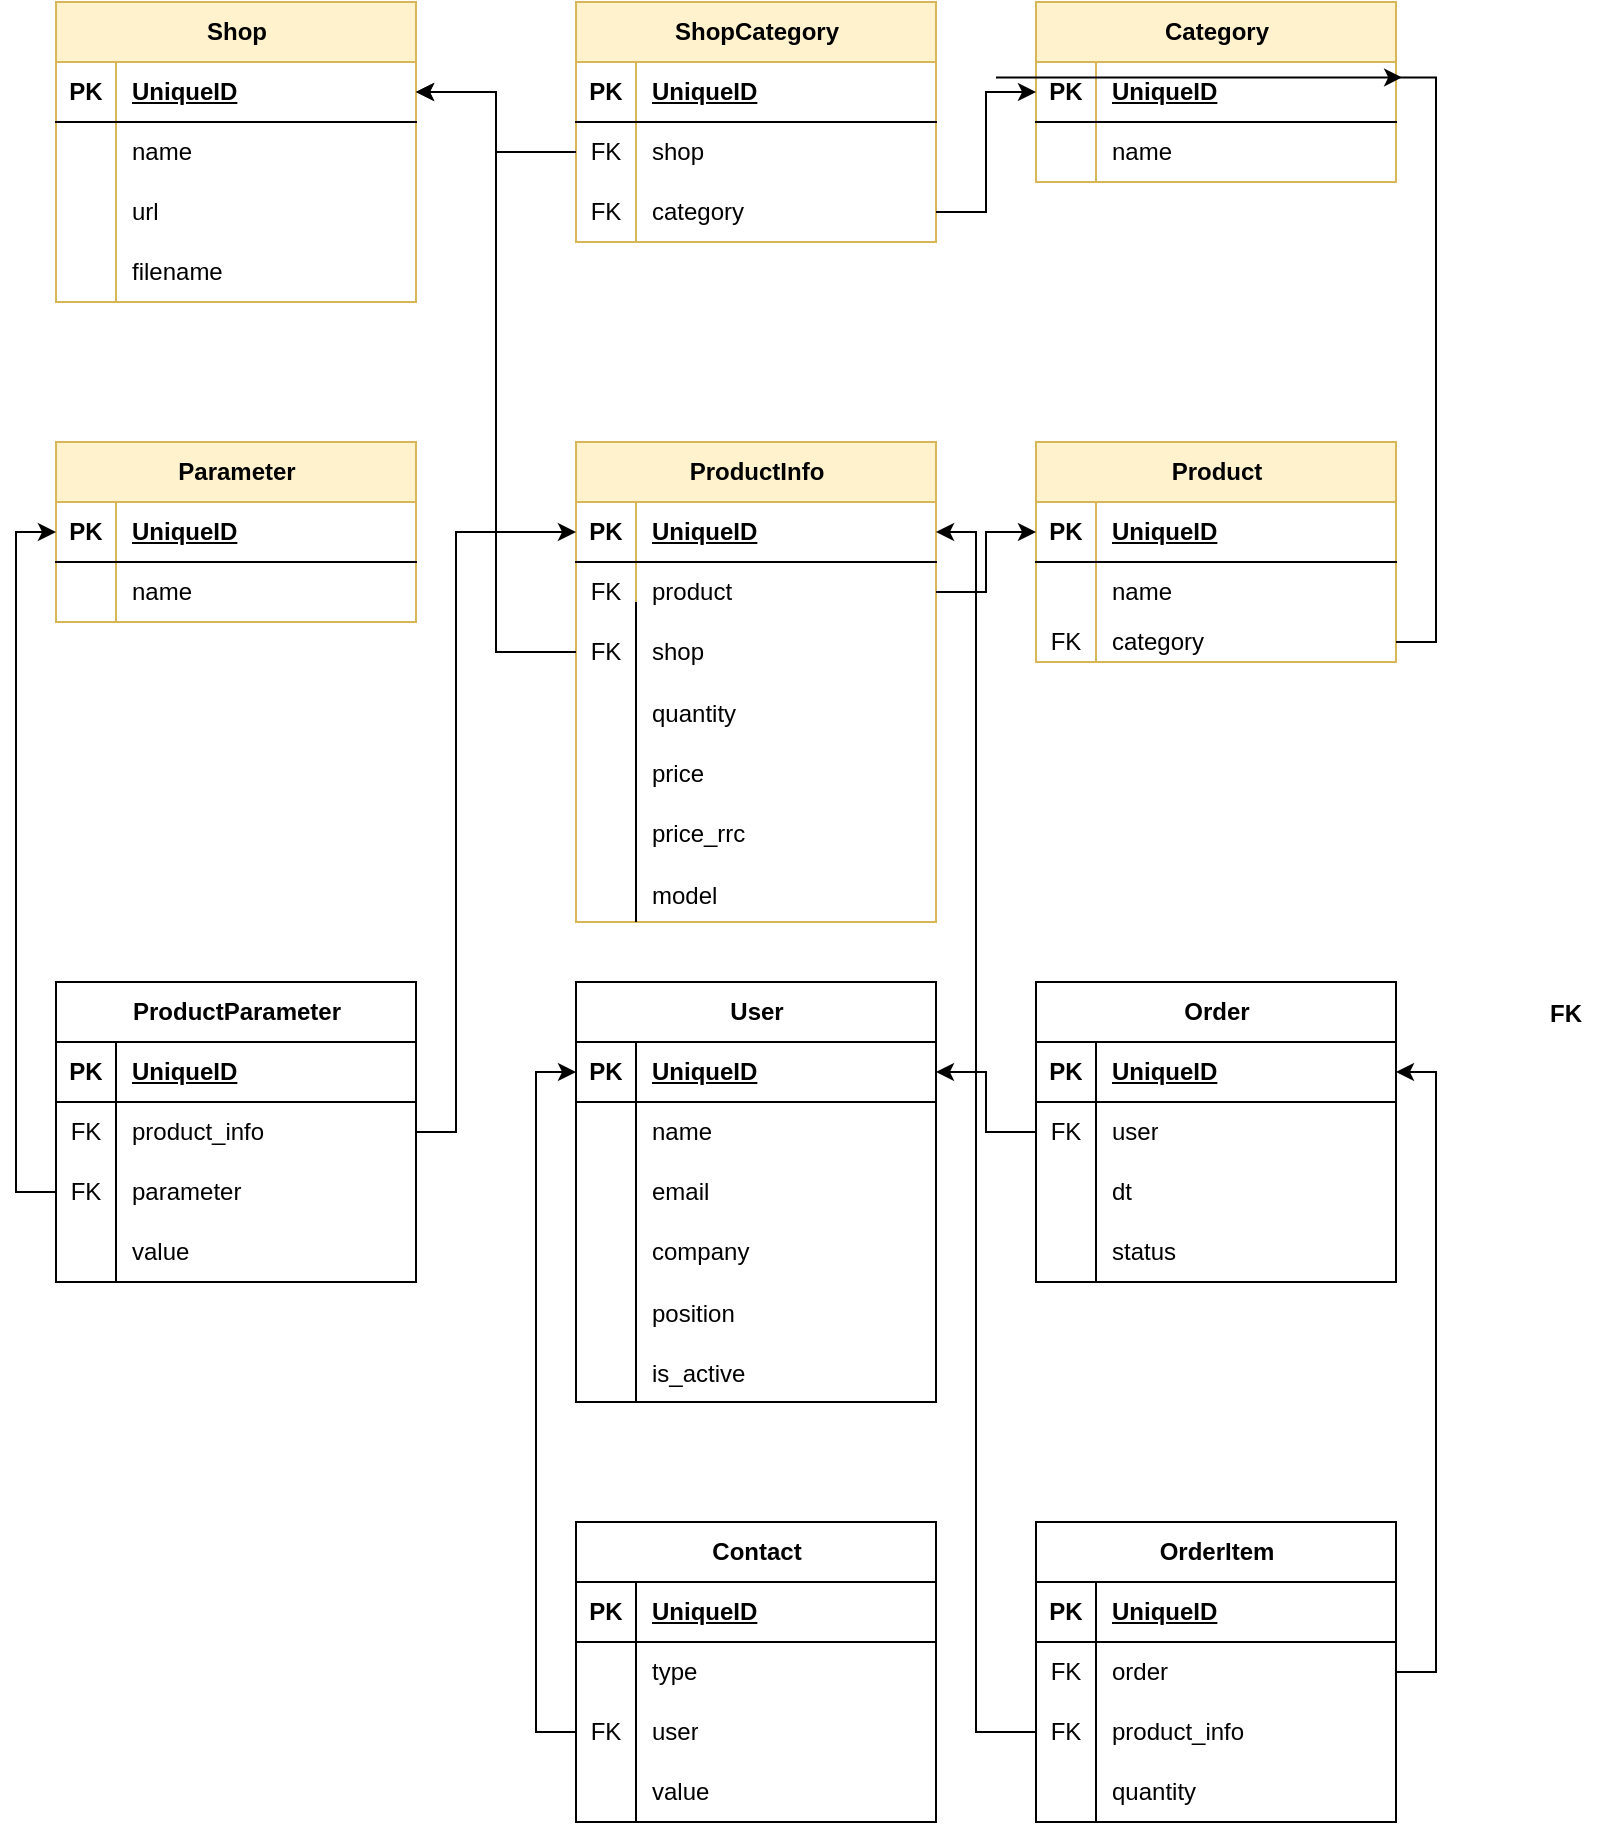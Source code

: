 <mxfile version="21.6.5" type="device">
  <diagram name="Страница 1" id="ub-gSvcQWww7rP5uW7X6">
    <mxGraphModel dx="2246" dy="1403" grid="1" gridSize="10" guides="1" tooltips="1" connect="1" arrows="1" fold="1" page="1" pageScale="1" pageWidth="827" pageHeight="1169" math="0" shadow="0">
      <root>
        <mxCell id="0" />
        <mxCell id="1" parent="0" />
        <mxCell id="azjq8wZ7SwcHifvFRKN2-2" value="Shop" style="shape=table;startSize=30;container=1;collapsible=1;childLayout=tableLayout;fixedRows=1;rowLines=0;fontStyle=1;align=center;resizeLast=1;html=1;fillColor=#fff2cc;strokeColor=#d6b656;" parent="1" vertex="1">
          <mxGeometry x="40" y="60" width="180" height="150" as="geometry" />
        </mxCell>
        <mxCell id="azjq8wZ7SwcHifvFRKN2-3" value="" style="shape=tableRow;horizontal=0;startSize=0;swimlaneHead=0;swimlaneBody=0;fillColor=none;collapsible=0;dropTarget=0;points=[[0,0.5],[1,0.5]];portConstraint=eastwest;top=0;left=0;right=0;bottom=1;" parent="azjq8wZ7SwcHifvFRKN2-2" vertex="1">
          <mxGeometry y="30" width="180" height="30" as="geometry" />
        </mxCell>
        <mxCell id="azjq8wZ7SwcHifvFRKN2-4" value="PK" style="shape=partialRectangle;connectable=0;fillColor=none;top=0;left=0;bottom=0;right=0;fontStyle=1;overflow=hidden;whiteSpace=wrap;html=1;" parent="azjq8wZ7SwcHifvFRKN2-3" vertex="1">
          <mxGeometry width="30" height="30" as="geometry">
            <mxRectangle width="30" height="30" as="alternateBounds" />
          </mxGeometry>
        </mxCell>
        <mxCell id="azjq8wZ7SwcHifvFRKN2-5" value="UniqueID" style="shape=partialRectangle;connectable=0;fillColor=none;top=0;left=0;bottom=0;right=0;align=left;spacingLeft=6;fontStyle=5;overflow=hidden;whiteSpace=wrap;html=1;" parent="azjq8wZ7SwcHifvFRKN2-3" vertex="1">
          <mxGeometry x="30" width="150" height="30" as="geometry">
            <mxRectangle width="150" height="30" as="alternateBounds" />
          </mxGeometry>
        </mxCell>
        <mxCell id="azjq8wZ7SwcHifvFRKN2-6" value="" style="shape=tableRow;horizontal=0;startSize=0;swimlaneHead=0;swimlaneBody=0;fillColor=none;collapsible=0;dropTarget=0;points=[[0,0.5],[1,0.5]];portConstraint=eastwest;top=0;left=0;right=0;bottom=0;" parent="azjq8wZ7SwcHifvFRKN2-2" vertex="1">
          <mxGeometry y="60" width="180" height="30" as="geometry" />
        </mxCell>
        <mxCell id="azjq8wZ7SwcHifvFRKN2-7" value="" style="shape=partialRectangle;connectable=0;fillColor=none;top=0;left=0;bottom=0;right=0;editable=1;overflow=hidden;whiteSpace=wrap;html=1;" parent="azjq8wZ7SwcHifvFRKN2-6" vertex="1">
          <mxGeometry width="30" height="30" as="geometry">
            <mxRectangle width="30" height="30" as="alternateBounds" />
          </mxGeometry>
        </mxCell>
        <mxCell id="azjq8wZ7SwcHifvFRKN2-8" value="name" style="shape=partialRectangle;connectable=0;fillColor=none;top=0;left=0;bottom=0;right=0;align=left;spacingLeft=6;overflow=hidden;whiteSpace=wrap;html=1;" parent="azjq8wZ7SwcHifvFRKN2-6" vertex="1">
          <mxGeometry x="30" width="150" height="30" as="geometry">
            <mxRectangle width="150" height="30" as="alternateBounds" />
          </mxGeometry>
        </mxCell>
        <mxCell id="azjq8wZ7SwcHifvFRKN2-9" value="" style="shape=tableRow;horizontal=0;startSize=0;swimlaneHead=0;swimlaneBody=0;fillColor=none;collapsible=0;dropTarget=0;points=[[0,0.5],[1,0.5]];portConstraint=eastwest;top=0;left=0;right=0;bottom=0;" parent="azjq8wZ7SwcHifvFRKN2-2" vertex="1">
          <mxGeometry y="90" width="180" height="30" as="geometry" />
        </mxCell>
        <mxCell id="azjq8wZ7SwcHifvFRKN2-10" value="" style="shape=partialRectangle;connectable=0;fillColor=none;top=0;left=0;bottom=0;right=0;editable=1;overflow=hidden;whiteSpace=wrap;html=1;" parent="azjq8wZ7SwcHifvFRKN2-9" vertex="1">
          <mxGeometry width="30" height="30" as="geometry">
            <mxRectangle width="30" height="30" as="alternateBounds" />
          </mxGeometry>
        </mxCell>
        <mxCell id="azjq8wZ7SwcHifvFRKN2-11" value="url" style="shape=partialRectangle;connectable=0;fillColor=none;top=0;left=0;bottom=0;right=0;align=left;spacingLeft=6;overflow=hidden;whiteSpace=wrap;html=1;" parent="azjq8wZ7SwcHifvFRKN2-9" vertex="1">
          <mxGeometry x="30" width="150" height="30" as="geometry">
            <mxRectangle width="150" height="30" as="alternateBounds" />
          </mxGeometry>
        </mxCell>
        <mxCell id="azjq8wZ7SwcHifvFRKN2-12" value="" style="shape=tableRow;horizontal=0;startSize=0;swimlaneHead=0;swimlaneBody=0;fillColor=none;collapsible=0;dropTarget=0;points=[[0,0.5],[1,0.5]];portConstraint=eastwest;top=0;left=0;right=0;bottom=0;" parent="azjq8wZ7SwcHifvFRKN2-2" vertex="1">
          <mxGeometry y="120" width="180" height="30" as="geometry" />
        </mxCell>
        <mxCell id="azjq8wZ7SwcHifvFRKN2-13" value="" style="shape=partialRectangle;connectable=0;fillColor=none;top=0;left=0;bottom=0;right=0;editable=1;overflow=hidden;whiteSpace=wrap;html=1;" parent="azjq8wZ7SwcHifvFRKN2-12" vertex="1">
          <mxGeometry width="30" height="30" as="geometry">
            <mxRectangle width="30" height="30" as="alternateBounds" />
          </mxGeometry>
        </mxCell>
        <mxCell id="azjq8wZ7SwcHifvFRKN2-14" value="filename" style="shape=partialRectangle;connectable=0;fillColor=none;top=0;left=0;bottom=0;right=0;align=left;spacingLeft=6;overflow=hidden;whiteSpace=wrap;html=1;" parent="azjq8wZ7SwcHifvFRKN2-12" vertex="1">
          <mxGeometry x="30" width="150" height="30" as="geometry">
            <mxRectangle width="150" height="30" as="alternateBounds" />
          </mxGeometry>
        </mxCell>
        <mxCell id="azjq8wZ7SwcHifvFRKN2-15" value="Category" style="shape=table;startSize=30;container=1;collapsible=1;childLayout=tableLayout;fixedRows=1;rowLines=0;fontStyle=1;align=center;resizeLast=1;html=1;fillColor=#fff2cc;strokeColor=#d6b656;" parent="1" vertex="1">
          <mxGeometry x="530" y="60" width="180" height="90" as="geometry" />
        </mxCell>
        <mxCell id="azjq8wZ7SwcHifvFRKN2-16" value="" style="shape=tableRow;horizontal=0;startSize=0;swimlaneHead=0;swimlaneBody=0;fillColor=none;collapsible=0;dropTarget=0;points=[[0,0.5],[1,0.5]];portConstraint=eastwest;top=0;left=0;right=0;bottom=1;" parent="azjq8wZ7SwcHifvFRKN2-15" vertex="1">
          <mxGeometry y="30" width="180" height="30" as="geometry" />
        </mxCell>
        <mxCell id="azjq8wZ7SwcHifvFRKN2-17" value="PK" style="shape=partialRectangle;connectable=0;fillColor=none;top=0;left=0;bottom=0;right=0;fontStyle=1;overflow=hidden;whiteSpace=wrap;html=1;" parent="azjq8wZ7SwcHifvFRKN2-16" vertex="1">
          <mxGeometry width="30" height="30" as="geometry">
            <mxRectangle width="30" height="30" as="alternateBounds" />
          </mxGeometry>
        </mxCell>
        <mxCell id="azjq8wZ7SwcHifvFRKN2-18" value="UniqueID" style="shape=partialRectangle;connectable=0;fillColor=none;top=0;left=0;bottom=0;right=0;align=left;spacingLeft=6;fontStyle=5;overflow=hidden;whiteSpace=wrap;html=1;" parent="azjq8wZ7SwcHifvFRKN2-16" vertex="1">
          <mxGeometry x="30" width="150" height="30" as="geometry">
            <mxRectangle width="150" height="30" as="alternateBounds" />
          </mxGeometry>
        </mxCell>
        <mxCell id="azjq8wZ7SwcHifvFRKN2-19" value="" style="shape=tableRow;horizontal=0;startSize=0;swimlaneHead=0;swimlaneBody=0;fillColor=none;collapsible=0;dropTarget=0;points=[[0,0.5],[1,0.5]];portConstraint=eastwest;top=0;left=0;right=0;bottom=0;" parent="azjq8wZ7SwcHifvFRKN2-15" vertex="1">
          <mxGeometry y="60" width="180" height="30" as="geometry" />
        </mxCell>
        <mxCell id="azjq8wZ7SwcHifvFRKN2-20" value="" style="shape=partialRectangle;connectable=0;fillColor=none;top=0;left=0;bottom=0;right=0;editable=1;overflow=hidden;whiteSpace=wrap;html=1;" parent="azjq8wZ7SwcHifvFRKN2-19" vertex="1">
          <mxGeometry width="30" height="30" as="geometry">
            <mxRectangle width="30" height="30" as="alternateBounds" />
          </mxGeometry>
        </mxCell>
        <mxCell id="azjq8wZ7SwcHifvFRKN2-21" value="name" style="shape=partialRectangle;connectable=0;fillColor=none;top=0;left=0;bottom=0;right=0;align=left;spacingLeft=6;overflow=hidden;whiteSpace=wrap;html=1;" parent="azjq8wZ7SwcHifvFRKN2-19" vertex="1">
          <mxGeometry x="30" width="150" height="30" as="geometry">
            <mxRectangle width="150" height="30" as="alternateBounds" />
          </mxGeometry>
        </mxCell>
        <mxCell id="azjq8wZ7SwcHifvFRKN2-29" value="ShopCategory" style="shape=table;startSize=30;container=1;collapsible=1;childLayout=tableLayout;fixedRows=1;rowLines=0;fontStyle=1;align=center;resizeLast=1;html=1;fillColor=#fff2cc;strokeColor=#d6b656;" parent="1" vertex="1">
          <mxGeometry x="300" y="60" width="180" height="120" as="geometry" />
        </mxCell>
        <mxCell id="azjq8wZ7SwcHifvFRKN2-30" value="" style="shape=tableRow;horizontal=0;startSize=0;swimlaneHead=0;swimlaneBody=0;fillColor=none;collapsible=0;dropTarget=0;points=[[0,0.5],[1,0.5]];portConstraint=eastwest;top=0;left=0;right=0;bottom=1;" parent="azjq8wZ7SwcHifvFRKN2-29" vertex="1">
          <mxGeometry y="30" width="180" height="30" as="geometry" />
        </mxCell>
        <mxCell id="azjq8wZ7SwcHifvFRKN2-31" value="PK" style="shape=partialRectangle;connectable=0;fillColor=none;top=0;left=0;bottom=0;right=0;fontStyle=1;overflow=hidden;whiteSpace=wrap;html=1;" parent="azjq8wZ7SwcHifvFRKN2-30" vertex="1">
          <mxGeometry width="30" height="30" as="geometry">
            <mxRectangle width="30" height="30" as="alternateBounds" />
          </mxGeometry>
        </mxCell>
        <mxCell id="azjq8wZ7SwcHifvFRKN2-32" value="UniqueID" style="shape=partialRectangle;connectable=0;fillColor=none;top=0;left=0;bottom=0;right=0;align=left;spacingLeft=6;fontStyle=5;overflow=hidden;whiteSpace=wrap;html=1;" parent="azjq8wZ7SwcHifvFRKN2-30" vertex="1">
          <mxGeometry x="30" width="150" height="30" as="geometry">
            <mxRectangle width="150" height="30" as="alternateBounds" />
          </mxGeometry>
        </mxCell>
        <mxCell id="azjq8wZ7SwcHifvFRKN2-33" value="" style="shape=tableRow;horizontal=0;startSize=0;swimlaneHead=0;swimlaneBody=0;fillColor=none;collapsible=0;dropTarget=0;points=[[0,0.5],[1,0.5]];portConstraint=eastwest;top=0;left=0;right=0;bottom=0;" parent="azjq8wZ7SwcHifvFRKN2-29" vertex="1">
          <mxGeometry y="60" width="180" height="30" as="geometry" />
        </mxCell>
        <mxCell id="azjq8wZ7SwcHifvFRKN2-34" value="&lt;div&gt;FK&lt;/div&gt;" style="shape=partialRectangle;connectable=0;fillColor=none;top=0;left=0;bottom=0;right=0;editable=1;overflow=hidden;whiteSpace=wrap;html=1;" parent="azjq8wZ7SwcHifvFRKN2-33" vertex="1">
          <mxGeometry width="30" height="30" as="geometry">
            <mxRectangle width="30" height="30" as="alternateBounds" />
          </mxGeometry>
        </mxCell>
        <mxCell id="azjq8wZ7SwcHifvFRKN2-35" value="shop" style="shape=partialRectangle;connectable=0;fillColor=none;top=0;left=0;bottom=0;right=0;align=left;spacingLeft=6;overflow=hidden;whiteSpace=wrap;html=1;" parent="azjq8wZ7SwcHifvFRKN2-33" vertex="1">
          <mxGeometry x="30" width="150" height="30" as="geometry">
            <mxRectangle width="150" height="30" as="alternateBounds" />
          </mxGeometry>
        </mxCell>
        <mxCell id="azjq8wZ7SwcHifvFRKN2-36" value="" style="shape=tableRow;horizontal=0;startSize=0;swimlaneHead=0;swimlaneBody=0;fillColor=none;collapsible=0;dropTarget=0;points=[[0,0.5],[1,0.5]];portConstraint=eastwest;top=0;left=0;right=0;bottom=0;" parent="azjq8wZ7SwcHifvFRKN2-29" vertex="1">
          <mxGeometry y="90" width="180" height="30" as="geometry" />
        </mxCell>
        <mxCell id="azjq8wZ7SwcHifvFRKN2-37" value="FK" style="shape=partialRectangle;connectable=0;fillColor=none;top=0;left=0;bottom=0;right=0;editable=1;overflow=hidden;whiteSpace=wrap;html=1;" parent="azjq8wZ7SwcHifvFRKN2-36" vertex="1">
          <mxGeometry width="30" height="30" as="geometry">
            <mxRectangle width="30" height="30" as="alternateBounds" />
          </mxGeometry>
        </mxCell>
        <mxCell id="azjq8wZ7SwcHifvFRKN2-38" value="category" style="shape=partialRectangle;connectable=0;fillColor=none;top=0;left=0;bottom=0;right=0;align=left;spacingLeft=6;overflow=hidden;whiteSpace=wrap;html=1;" parent="azjq8wZ7SwcHifvFRKN2-36" vertex="1">
          <mxGeometry x="30" width="150" height="30" as="geometry">
            <mxRectangle width="150" height="30" as="alternateBounds" />
          </mxGeometry>
        </mxCell>
        <mxCell id="azjq8wZ7SwcHifvFRKN2-42" style="edgeStyle=orthogonalEdgeStyle;rounded=0;orthogonalLoop=1;jettySize=auto;html=1;exitX=0;exitY=0.5;exitDx=0;exitDy=0;" parent="1" source="azjq8wZ7SwcHifvFRKN2-33" target="azjq8wZ7SwcHifvFRKN2-3" edge="1">
          <mxGeometry relative="1" as="geometry" />
        </mxCell>
        <mxCell id="azjq8wZ7SwcHifvFRKN2-43" style="edgeStyle=orthogonalEdgeStyle;rounded=0;orthogonalLoop=1;jettySize=auto;html=1;exitX=1;exitY=0.5;exitDx=0;exitDy=0;" parent="1" source="azjq8wZ7SwcHifvFRKN2-36" target="azjq8wZ7SwcHifvFRKN2-16" edge="1">
          <mxGeometry relative="1" as="geometry" />
        </mxCell>
        <mxCell id="azjq8wZ7SwcHifvFRKN2-44" value="Product" style="shape=table;startSize=30;container=1;collapsible=1;childLayout=tableLayout;fixedRows=1;rowLines=0;fontStyle=1;align=center;resizeLast=1;html=1;fillColor=#fff2cc;strokeColor=#d6b656;" parent="1" vertex="1">
          <mxGeometry x="530" y="280" width="180" height="110" as="geometry" />
        </mxCell>
        <mxCell id="azjq8wZ7SwcHifvFRKN2-45" value="" style="shape=tableRow;horizontal=0;startSize=0;swimlaneHead=0;swimlaneBody=0;fillColor=none;collapsible=0;dropTarget=0;points=[[0,0.5],[1,0.5]];portConstraint=eastwest;top=0;left=0;right=0;bottom=1;" parent="azjq8wZ7SwcHifvFRKN2-44" vertex="1">
          <mxGeometry y="30" width="180" height="30" as="geometry" />
        </mxCell>
        <mxCell id="azjq8wZ7SwcHifvFRKN2-46" value="PK" style="shape=partialRectangle;connectable=0;fillColor=none;top=0;left=0;bottom=0;right=0;fontStyle=1;overflow=hidden;whiteSpace=wrap;html=1;" parent="azjq8wZ7SwcHifvFRKN2-45" vertex="1">
          <mxGeometry width="30" height="30" as="geometry">
            <mxRectangle width="30" height="30" as="alternateBounds" />
          </mxGeometry>
        </mxCell>
        <mxCell id="azjq8wZ7SwcHifvFRKN2-47" value="UniqueID" style="shape=partialRectangle;connectable=0;fillColor=none;top=0;left=0;bottom=0;right=0;align=left;spacingLeft=6;fontStyle=5;overflow=hidden;whiteSpace=wrap;html=1;" parent="azjq8wZ7SwcHifvFRKN2-45" vertex="1">
          <mxGeometry x="30" width="150" height="30" as="geometry">
            <mxRectangle width="150" height="30" as="alternateBounds" />
          </mxGeometry>
        </mxCell>
        <mxCell id="azjq8wZ7SwcHifvFRKN2-48" value="" style="shape=tableRow;horizontal=0;startSize=0;swimlaneHead=0;swimlaneBody=0;fillColor=none;collapsible=0;dropTarget=0;points=[[0,0.5],[1,0.5]];portConstraint=eastwest;top=0;left=0;right=0;bottom=0;" parent="azjq8wZ7SwcHifvFRKN2-44" vertex="1">
          <mxGeometry y="60" width="180" height="30" as="geometry" />
        </mxCell>
        <mxCell id="azjq8wZ7SwcHifvFRKN2-49" value="" style="shape=partialRectangle;connectable=0;fillColor=none;top=0;left=0;bottom=0;right=0;editable=1;overflow=hidden;whiteSpace=wrap;html=1;" parent="azjq8wZ7SwcHifvFRKN2-48" vertex="1">
          <mxGeometry width="30" height="30" as="geometry">
            <mxRectangle width="30" height="30" as="alternateBounds" />
          </mxGeometry>
        </mxCell>
        <mxCell id="azjq8wZ7SwcHifvFRKN2-50" value="name" style="shape=partialRectangle;connectable=0;fillColor=none;top=0;left=0;bottom=0;right=0;align=left;spacingLeft=6;overflow=hidden;whiteSpace=wrap;html=1;" parent="azjq8wZ7SwcHifvFRKN2-48" vertex="1">
          <mxGeometry x="30" width="150" height="30" as="geometry">
            <mxRectangle width="150" height="30" as="alternateBounds" />
          </mxGeometry>
        </mxCell>
        <mxCell id="azjq8wZ7SwcHifvFRKN2-51" value="" style="shape=tableRow;horizontal=0;startSize=0;swimlaneHead=0;swimlaneBody=0;fillColor=none;collapsible=0;dropTarget=0;points=[[0,0.5],[1,0.5]];portConstraint=eastwest;top=0;left=0;right=0;bottom=0;" parent="azjq8wZ7SwcHifvFRKN2-44" vertex="1">
          <mxGeometry y="90" width="180" height="20" as="geometry" />
        </mxCell>
        <mxCell id="azjq8wZ7SwcHifvFRKN2-52" value="FK" style="shape=partialRectangle;connectable=0;fillColor=none;top=0;left=0;bottom=0;right=0;editable=1;overflow=hidden;whiteSpace=wrap;html=1;" parent="azjq8wZ7SwcHifvFRKN2-51" vertex="1">
          <mxGeometry width="30" height="20" as="geometry">
            <mxRectangle width="30" height="20" as="alternateBounds" />
          </mxGeometry>
        </mxCell>
        <mxCell id="azjq8wZ7SwcHifvFRKN2-53" value="category" style="shape=partialRectangle;connectable=0;fillColor=none;top=0;left=0;bottom=0;right=0;align=left;spacingLeft=6;overflow=hidden;whiteSpace=wrap;html=1;" parent="azjq8wZ7SwcHifvFRKN2-51" vertex="1">
          <mxGeometry x="30" width="150" height="20" as="geometry">
            <mxRectangle width="150" height="20" as="alternateBounds" />
          </mxGeometry>
        </mxCell>
        <mxCell id="azjq8wZ7SwcHifvFRKN2-57" style="edgeStyle=orthogonalEdgeStyle;rounded=0;orthogonalLoop=1;jettySize=auto;html=1;exitX=1;exitY=0.5;exitDx=0;exitDy=0;entryX=1.017;entryY=0.257;entryDx=0;entryDy=0;entryPerimeter=0;" parent="1" source="azjq8wZ7SwcHifvFRKN2-51" target="azjq8wZ7SwcHifvFRKN2-16" edge="1">
          <mxGeometry relative="1" as="geometry" />
        </mxCell>
        <mxCell id="azjq8wZ7SwcHifvFRKN2-58" value="ProductInfo" style="shape=table;startSize=30;container=1;collapsible=1;childLayout=tableLayout;fixedRows=1;rowLines=0;fontStyle=1;align=center;resizeLast=1;html=1;fillColor=#fff2cc;strokeColor=#d6b656;" parent="1" vertex="1">
          <mxGeometry x="300" y="280" width="180" height="240" as="geometry" />
        </mxCell>
        <mxCell id="azjq8wZ7SwcHifvFRKN2-59" value="" style="shape=tableRow;horizontal=0;startSize=0;swimlaneHead=0;swimlaneBody=0;fillColor=none;collapsible=0;dropTarget=0;points=[[0,0.5],[1,0.5]];portConstraint=eastwest;top=0;left=0;right=0;bottom=1;" parent="azjq8wZ7SwcHifvFRKN2-58" vertex="1">
          <mxGeometry y="30" width="180" height="30" as="geometry" />
        </mxCell>
        <mxCell id="azjq8wZ7SwcHifvFRKN2-60" value="PK" style="shape=partialRectangle;connectable=0;fillColor=none;top=0;left=0;bottom=0;right=0;fontStyle=1;overflow=hidden;whiteSpace=wrap;html=1;" parent="azjq8wZ7SwcHifvFRKN2-59" vertex="1">
          <mxGeometry width="30" height="30" as="geometry">
            <mxRectangle width="30" height="30" as="alternateBounds" />
          </mxGeometry>
        </mxCell>
        <mxCell id="azjq8wZ7SwcHifvFRKN2-61" value="UniqueID" style="shape=partialRectangle;connectable=0;fillColor=none;top=0;left=0;bottom=0;right=0;align=left;spacingLeft=6;fontStyle=5;overflow=hidden;whiteSpace=wrap;html=1;" parent="azjq8wZ7SwcHifvFRKN2-59" vertex="1">
          <mxGeometry x="30" width="150" height="30" as="geometry">
            <mxRectangle width="150" height="30" as="alternateBounds" />
          </mxGeometry>
        </mxCell>
        <mxCell id="azjq8wZ7SwcHifvFRKN2-62" value="" style="shape=tableRow;horizontal=0;startSize=0;swimlaneHead=0;swimlaneBody=0;fillColor=none;collapsible=0;dropTarget=0;points=[[0,0.5],[1,0.5]];portConstraint=eastwest;top=0;left=0;right=0;bottom=0;" parent="azjq8wZ7SwcHifvFRKN2-58" vertex="1">
          <mxGeometry y="60" width="180" height="30" as="geometry" />
        </mxCell>
        <mxCell id="azjq8wZ7SwcHifvFRKN2-63" value="FK" style="shape=partialRectangle;connectable=0;fillColor=none;top=0;left=0;bottom=0;right=0;editable=1;overflow=hidden;whiteSpace=wrap;html=1;" parent="azjq8wZ7SwcHifvFRKN2-62" vertex="1">
          <mxGeometry width="30" height="30" as="geometry">
            <mxRectangle width="30" height="30" as="alternateBounds" />
          </mxGeometry>
        </mxCell>
        <mxCell id="azjq8wZ7SwcHifvFRKN2-64" value="&lt;div&gt;product&lt;/div&gt;" style="shape=partialRectangle;connectable=0;fillColor=none;top=0;left=0;bottom=0;right=0;align=left;spacingLeft=6;overflow=hidden;whiteSpace=wrap;html=1;" parent="azjq8wZ7SwcHifvFRKN2-62" vertex="1">
          <mxGeometry x="30" width="150" height="30" as="geometry">
            <mxRectangle width="150" height="30" as="alternateBounds" />
          </mxGeometry>
        </mxCell>
        <mxCell id="azjq8wZ7SwcHifvFRKN2-65" value="" style="shape=tableRow;horizontal=0;startSize=0;swimlaneHead=0;swimlaneBody=0;fillColor=none;collapsible=0;dropTarget=0;points=[[0,0.5],[1,0.5]];portConstraint=eastwest;top=0;left=0;right=0;bottom=0;" parent="azjq8wZ7SwcHifvFRKN2-58" vertex="1">
          <mxGeometry y="90" width="180" height="30" as="geometry" />
        </mxCell>
        <mxCell id="azjq8wZ7SwcHifvFRKN2-66" value="FK" style="shape=partialRectangle;connectable=0;fillColor=none;top=0;left=0;bottom=0;right=0;editable=1;overflow=hidden;whiteSpace=wrap;html=1;" parent="azjq8wZ7SwcHifvFRKN2-65" vertex="1">
          <mxGeometry width="30" height="30" as="geometry">
            <mxRectangle width="30" height="30" as="alternateBounds" />
          </mxGeometry>
        </mxCell>
        <mxCell id="azjq8wZ7SwcHifvFRKN2-67" value="shop" style="shape=partialRectangle;connectable=0;fillColor=none;top=0;left=0;bottom=0;right=0;align=left;spacingLeft=6;overflow=hidden;whiteSpace=wrap;html=1;" parent="azjq8wZ7SwcHifvFRKN2-65" vertex="1">
          <mxGeometry x="30" width="150" height="30" as="geometry">
            <mxRectangle width="150" height="30" as="alternateBounds" />
          </mxGeometry>
        </mxCell>
        <mxCell id="azjq8wZ7SwcHifvFRKN2-85" value="quantity" style="shape=partialRectangle;connectable=0;fillColor=none;top=0;left=0;bottom=0;right=0;align=left;spacingLeft=6;overflow=hidden;strokeColor=default;labelBorderColor=none;" parent="1" vertex="1">
          <mxGeometry x="330" y="400" width="150" height="30" as="geometry">
            <mxRectangle width="150" height="30" as="alternateBounds" />
          </mxGeometry>
        </mxCell>
        <mxCell id="azjq8wZ7SwcHifvFRKN2-87" value="FK" style="shape=partialRectangle;connectable=0;fillColor=none;top=0;left=0;bottom=0;right=0;fontStyle=1;overflow=hidden;" parent="1" vertex="1">
          <mxGeometry x="780" y="550" width="30" height="30" as="geometry">
            <mxRectangle width="30" height="30" as="alternateBounds" />
          </mxGeometry>
        </mxCell>
        <mxCell id="azjq8wZ7SwcHifvFRKN2-90" value="" style="line;strokeWidth=1;direction=south;html=1;perimeter=backbonePerimeter;points=[];outlineConnect=0;strokeColor=default;fontFamily=Helvetica;fontSize=12;fontColor=default;fillColor=none;" parent="1" vertex="1">
          <mxGeometry x="325" y="360" width="10" height="160" as="geometry" />
        </mxCell>
        <mxCell id="azjq8wZ7SwcHifvFRKN2-91" value="price" style="shape=partialRectangle;connectable=0;fillColor=none;top=0;left=0;bottom=0;right=0;align=left;spacingLeft=6;overflow=hidden;strokeColor=default;labelBorderColor=none;" parent="1" vertex="1">
          <mxGeometry x="330" y="430" width="150" height="30" as="geometry">
            <mxRectangle width="150" height="30" as="alternateBounds" />
          </mxGeometry>
        </mxCell>
        <mxCell id="azjq8wZ7SwcHifvFRKN2-92" value="price_rrc" style="shape=partialRectangle;connectable=0;fillColor=none;top=0;left=0;bottom=0;right=0;align=left;spacingLeft=6;overflow=hidden;strokeColor=default;labelBorderColor=none;" parent="1" vertex="1">
          <mxGeometry x="330" y="460" width="150" height="30" as="geometry">
            <mxRectangle width="150" height="30" as="alternateBounds" />
          </mxGeometry>
        </mxCell>
        <mxCell id="azjq8wZ7SwcHifvFRKN2-94" style="edgeStyle=orthogonalEdgeStyle;rounded=0;orthogonalLoop=1;jettySize=auto;html=1;exitX=1;exitY=0.5;exitDx=0;exitDy=0;entryX=0;entryY=0.5;entryDx=0;entryDy=0;fontFamily=Helvetica;fontSize=12;fontColor=default;" parent="1" source="azjq8wZ7SwcHifvFRKN2-62" target="azjq8wZ7SwcHifvFRKN2-45" edge="1">
          <mxGeometry relative="1" as="geometry" />
        </mxCell>
        <mxCell id="azjq8wZ7SwcHifvFRKN2-95" style="edgeStyle=orthogonalEdgeStyle;rounded=0;orthogonalLoop=1;jettySize=auto;html=1;exitX=0;exitY=0.5;exitDx=0;exitDy=0;entryX=1;entryY=0.5;entryDx=0;entryDy=0;fontFamily=Helvetica;fontSize=12;fontColor=default;" parent="1" source="azjq8wZ7SwcHifvFRKN2-65" target="azjq8wZ7SwcHifvFRKN2-3" edge="1">
          <mxGeometry relative="1" as="geometry" />
        </mxCell>
        <mxCell id="azjq8wZ7SwcHifvFRKN2-96" value="Parameter" style="shape=table;startSize=30;container=1;collapsible=1;childLayout=tableLayout;fixedRows=1;rowLines=0;fontStyle=1;align=center;resizeLast=1;html=1;strokeColor=#d6b656;fontFamily=Helvetica;fontSize=12;fillColor=#fff2cc;" parent="1" vertex="1">
          <mxGeometry x="40" y="280" width="180" height="90" as="geometry" />
        </mxCell>
        <mxCell id="azjq8wZ7SwcHifvFRKN2-97" value="" style="shape=tableRow;horizontal=0;startSize=0;swimlaneHead=0;swimlaneBody=0;fillColor=none;collapsible=0;dropTarget=0;points=[[0,0.5],[1,0.5]];portConstraint=eastwest;top=0;left=0;right=0;bottom=1;strokeColor=default;fontFamily=Helvetica;fontSize=12;fontColor=default;" parent="azjq8wZ7SwcHifvFRKN2-96" vertex="1">
          <mxGeometry y="30" width="180" height="30" as="geometry" />
        </mxCell>
        <mxCell id="azjq8wZ7SwcHifvFRKN2-98" value="PK" style="shape=partialRectangle;connectable=0;fillColor=none;top=0;left=0;bottom=0;right=0;fontStyle=1;overflow=hidden;whiteSpace=wrap;html=1;strokeColor=default;fontFamily=Helvetica;fontSize=12;fontColor=default;" parent="azjq8wZ7SwcHifvFRKN2-97" vertex="1">
          <mxGeometry width="30" height="30" as="geometry">
            <mxRectangle width="30" height="30" as="alternateBounds" />
          </mxGeometry>
        </mxCell>
        <mxCell id="azjq8wZ7SwcHifvFRKN2-99" value="UniqueID" style="shape=partialRectangle;connectable=0;fillColor=none;top=0;left=0;bottom=0;right=0;align=left;spacingLeft=6;fontStyle=5;overflow=hidden;whiteSpace=wrap;html=1;strokeColor=default;fontFamily=Helvetica;fontSize=12;fontColor=default;" parent="azjq8wZ7SwcHifvFRKN2-97" vertex="1">
          <mxGeometry x="30" width="150" height="30" as="geometry">
            <mxRectangle width="150" height="30" as="alternateBounds" />
          </mxGeometry>
        </mxCell>
        <mxCell id="azjq8wZ7SwcHifvFRKN2-100" value="" style="shape=tableRow;horizontal=0;startSize=0;swimlaneHead=0;swimlaneBody=0;fillColor=none;collapsible=0;dropTarget=0;points=[[0,0.5],[1,0.5]];portConstraint=eastwest;top=0;left=0;right=0;bottom=0;strokeColor=default;fontFamily=Helvetica;fontSize=12;fontColor=default;" parent="azjq8wZ7SwcHifvFRKN2-96" vertex="1">
          <mxGeometry y="60" width="180" height="30" as="geometry" />
        </mxCell>
        <mxCell id="azjq8wZ7SwcHifvFRKN2-101" value="" style="shape=partialRectangle;connectable=0;fillColor=none;top=0;left=0;bottom=0;right=0;editable=1;overflow=hidden;whiteSpace=wrap;html=1;strokeColor=default;fontFamily=Helvetica;fontSize=12;fontColor=default;" parent="azjq8wZ7SwcHifvFRKN2-100" vertex="1">
          <mxGeometry width="30" height="30" as="geometry">
            <mxRectangle width="30" height="30" as="alternateBounds" />
          </mxGeometry>
        </mxCell>
        <mxCell id="azjq8wZ7SwcHifvFRKN2-102" value="name" style="shape=partialRectangle;connectable=0;fillColor=none;top=0;left=0;bottom=0;right=0;align=left;spacingLeft=6;overflow=hidden;whiteSpace=wrap;html=1;strokeColor=default;fontFamily=Helvetica;fontSize=12;fontColor=default;" parent="azjq8wZ7SwcHifvFRKN2-100" vertex="1">
          <mxGeometry x="30" width="150" height="30" as="geometry">
            <mxRectangle width="150" height="30" as="alternateBounds" />
          </mxGeometry>
        </mxCell>
        <mxCell id="azjq8wZ7SwcHifvFRKN2-109" value="ProductParameter" style="shape=table;startSize=30;container=1;collapsible=1;childLayout=tableLayout;fixedRows=1;rowLines=0;fontStyle=1;align=center;resizeLast=1;html=1;strokeColor=default;fontFamily=Helvetica;fontSize=12;fontColor=default;fillColor=none;" parent="1" vertex="1">
          <mxGeometry x="40" y="550" width="180" height="150" as="geometry" />
        </mxCell>
        <mxCell id="azjq8wZ7SwcHifvFRKN2-110" value="" style="shape=tableRow;horizontal=0;startSize=0;swimlaneHead=0;swimlaneBody=0;fillColor=none;collapsible=0;dropTarget=0;points=[[0,0.5],[1,0.5]];portConstraint=eastwest;top=0;left=0;right=0;bottom=1;strokeColor=default;fontFamily=Helvetica;fontSize=12;fontColor=default;" parent="azjq8wZ7SwcHifvFRKN2-109" vertex="1">
          <mxGeometry y="30" width="180" height="30" as="geometry" />
        </mxCell>
        <mxCell id="azjq8wZ7SwcHifvFRKN2-111" value="PK" style="shape=partialRectangle;connectable=0;fillColor=none;top=0;left=0;bottom=0;right=0;fontStyle=1;overflow=hidden;whiteSpace=wrap;html=1;strokeColor=default;fontFamily=Helvetica;fontSize=12;fontColor=default;" parent="azjq8wZ7SwcHifvFRKN2-110" vertex="1">
          <mxGeometry width="30" height="30" as="geometry">
            <mxRectangle width="30" height="30" as="alternateBounds" />
          </mxGeometry>
        </mxCell>
        <mxCell id="azjq8wZ7SwcHifvFRKN2-112" value="UniqueID" style="shape=partialRectangle;connectable=0;fillColor=none;top=0;left=0;bottom=0;right=0;align=left;spacingLeft=6;fontStyle=5;overflow=hidden;whiteSpace=wrap;html=1;strokeColor=default;fontFamily=Helvetica;fontSize=12;fontColor=default;" parent="azjq8wZ7SwcHifvFRKN2-110" vertex="1">
          <mxGeometry x="30" width="150" height="30" as="geometry">
            <mxRectangle width="150" height="30" as="alternateBounds" />
          </mxGeometry>
        </mxCell>
        <mxCell id="azjq8wZ7SwcHifvFRKN2-113" value="" style="shape=tableRow;horizontal=0;startSize=0;swimlaneHead=0;swimlaneBody=0;fillColor=none;collapsible=0;dropTarget=0;points=[[0,0.5],[1,0.5]];portConstraint=eastwest;top=0;left=0;right=0;bottom=0;strokeColor=default;fontFamily=Helvetica;fontSize=12;fontColor=default;" parent="azjq8wZ7SwcHifvFRKN2-109" vertex="1">
          <mxGeometry y="60" width="180" height="30" as="geometry" />
        </mxCell>
        <mxCell id="azjq8wZ7SwcHifvFRKN2-114" value="FK" style="shape=partialRectangle;connectable=0;fillColor=none;top=0;left=0;bottom=0;right=0;editable=1;overflow=hidden;whiteSpace=wrap;html=1;strokeColor=default;fontFamily=Helvetica;fontSize=12;fontColor=default;" parent="azjq8wZ7SwcHifvFRKN2-113" vertex="1">
          <mxGeometry width="30" height="30" as="geometry">
            <mxRectangle width="30" height="30" as="alternateBounds" />
          </mxGeometry>
        </mxCell>
        <mxCell id="azjq8wZ7SwcHifvFRKN2-115" value="product_info" style="shape=partialRectangle;connectable=0;fillColor=none;top=0;left=0;bottom=0;right=0;align=left;spacingLeft=6;overflow=hidden;whiteSpace=wrap;html=1;strokeColor=default;fontFamily=Helvetica;fontSize=12;fontColor=default;" parent="azjq8wZ7SwcHifvFRKN2-113" vertex="1">
          <mxGeometry x="30" width="150" height="30" as="geometry">
            <mxRectangle width="150" height="30" as="alternateBounds" />
          </mxGeometry>
        </mxCell>
        <mxCell id="azjq8wZ7SwcHifvFRKN2-116" value="" style="shape=tableRow;horizontal=0;startSize=0;swimlaneHead=0;swimlaneBody=0;fillColor=none;collapsible=0;dropTarget=0;points=[[0,0.5],[1,0.5]];portConstraint=eastwest;top=0;left=0;right=0;bottom=0;strokeColor=default;fontFamily=Helvetica;fontSize=12;fontColor=default;" parent="azjq8wZ7SwcHifvFRKN2-109" vertex="1">
          <mxGeometry y="90" width="180" height="30" as="geometry" />
        </mxCell>
        <mxCell id="azjq8wZ7SwcHifvFRKN2-117" value="FK" style="shape=partialRectangle;connectable=0;fillColor=none;top=0;left=0;bottom=0;right=0;editable=1;overflow=hidden;whiteSpace=wrap;html=1;strokeColor=default;fontFamily=Helvetica;fontSize=12;fontColor=default;" parent="azjq8wZ7SwcHifvFRKN2-116" vertex="1">
          <mxGeometry width="30" height="30" as="geometry">
            <mxRectangle width="30" height="30" as="alternateBounds" />
          </mxGeometry>
        </mxCell>
        <mxCell id="azjq8wZ7SwcHifvFRKN2-118" value="parameter" style="shape=partialRectangle;connectable=0;fillColor=none;top=0;left=0;bottom=0;right=0;align=left;spacingLeft=6;overflow=hidden;whiteSpace=wrap;html=1;strokeColor=default;fontFamily=Helvetica;fontSize=12;fontColor=default;" parent="azjq8wZ7SwcHifvFRKN2-116" vertex="1">
          <mxGeometry x="30" width="150" height="30" as="geometry">
            <mxRectangle width="150" height="30" as="alternateBounds" />
          </mxGeometry>
        </mxCell>
        <mxCell id="azjq8wZ7SwcHifvFRKN2-119" value="" style="shape=tableRow;horizontal=0;startSize=0;swimlaneHead=0;swimlaneBody=0;fillColor=none;collapsible=0;dropTarget=0;points=[[0,0.5],[1,0.5]];portConstraint=eastwest;top=0;left=0;right=0;bottom=0;strokeColor=default;fontFamily=Helvetica;fontSize=12;fontColor=default;" parent="azjq8wZ7SwcHifvFRKN2-109" vertex="1">
          <mxGeometry y="120" width="180" height="30" as="geometry" />
        </mxCell>
        <mxCell id="azjq8wZ7SwcHifvFRKN2-120" value="" style="shape=partialRectangle;connectable=0;fillColor=none;top=0;left=0;bottom=0;right=0;editable=1;overflow=hidden;whiteSpace=wrap;html=1;strokeColor=default;fontFamily=Helvetica;fontSize=12;fontColor=default;" parent="azjq8wZ7SwcHifvFRKN2-119" vertex="1">
          <mxGeometry width="30" height="30" as="geometry">
            <mxRectangle width="30" height="30" as="alternateBounds" />
          </mxGeometry>
        </mxCell>
        <mxCell id="azjq8wZ7SwcHifvFRKN2-121" value="value" style="shape=partialRectangle;connectable=0;fillColor=none;top=0;left=0;bottom=0;right=0;align=left;spacingLeft=6;overflow=hidden;whiteSpace=wrap;html=1;strokeColor=default;fontFamily=Helvetica;fontSize=12;fontColor=default;" parent="azjq8wZ7SwcHifvFRKN2-119" vertex="1">
          <mxGeometry x="30" width="150" height="30" as="geometry">
            <mxRectangle width="150" height="30" as="alternateBounds" />
          </mxGeometry>
        </mxCell>
        <mxCell id="azjq8wZ7SwcHifvFRKN2-122" style="edgeStyle=orthogonalEdgeStyle;rounded=0;orthogonalLoop=1;jettySize=auto;html=1;exitX=1;exitY=0.5;exitDx=0;exitDy=0;entryX=0;entryY=0.5;entryDx=0;entryDy=0;fontFamily=Helvetica;fontSize=12;fontColor=default;" parent="1" source="azjq8wZ7SwcHifvFRKN2-113" target="azjq8wZ7SwcHifvFRKN2-59" edge="1">
          <mxGeometry relative="1" as="geometry">
            <Array as="points">
              <mxPoint x="240" y="625" />
              <mxPoint x="240" y="325" />
            </Array>
          </mxGeometry>
        </mxCell>
        <mxCell id="azjq8wZ7SwcHifvFRKN2-123" style="edgeStyle=orthogonalEdgeStyle;rounded=0;orthogonalLoop=1;jettySize=auto;html=1;exitX=0;exitY=0.5;exitDx=0;exitDy=0;entryX=0;entryY=0.5;entryDx=0;entryDy=0;fontFamily=Helvetica;fontSize=12;fontColor=default;" parent="1" source="azjq8wZ7SwcHifvFRKN2-116" target="azjq8wZ7SwcHifvFRKN2-97" edge="1">
          <mxGeometry relative="1" as="geometry" />
        </mxCell>
        <mxCell id="azjq8wZ7SwcHifvFRKN2-124" value="User" style="shape=table;startSize=30;container=1;collapsible=1;childLayout=tableLayout;fixedRows=1;rowLines=0;fontStyle=1;align=center;resizeLast=1;html=1;strokeColor=default;fontFamily=Helvetica;fontSize=12;fontColor=default;fillColor=none;" parent="1" vertex="1">
          <mxGeometry x="300" y="550" width="180" height="210" as="geometry" />
        </mxCell>
        <mxCell id="azjq8wZ7SwcHifvFRKN2-125" value="" style="shape=tableRow;horizontal=0;startSize=0;swimlaneHead=0;swimlaneBody=0;fillColor=none;collapsible=0;dropTarget=0;points=[[0,0.5],[1,0.5]];portConstraint=eastwest;top=0;left=0;right=0;bottom=1;strokeColor=default;fontFamily=Helvetica;fontSize=12;fontColor=default;" parent="azjq8wZ7SwcHifvFRKN2-124" vertex="1">
          <mxGeometry y="30" width="180" height="30" as="geometry" />
        </mxCell>
        <mxCell id="azjq8wZ7SwcHifvFRKN2-126" value="PK" style="shape=partialRectangle;connectable=0;fillColor=none;top=0;left=0;bottom=0;right=0;fontStyle=1;overflow=hidden;whiteSpace=wrap;html=1;strokeColor=default;fontFamily=Helvetica;fontSize=12;fontColor=default;" parent="azjq8wZ7SwcHifvFRKN2-125" vertex="1">
          <mxGeometry width="30" height="30" as="geometry">
            <mxRectangle width="30" height="30" as="alternateBounds" />
          </mxGeometry>
        </mxCell>
        <mxCell id="azjq8wZ7SwcHifvFRKN2-127" value="UniqueID" style="shape=partialRectangle;connectable=0;fillColor=none;top=0;left=0;bottom=0;right=0;align=left;spacingLeft=6;fontStyle=5;overflow=hidden;whiteSpace=wrap;html=1;strokeColor=default;fontFamily=Helvetica;fontSize=12;fontColor=default;" parent="azjq8wZ7SwcHifvFRKN2-125" vertex="1">
          <mxGeometry x="30" width="150" height="30" as="geometry">
            <mxRectangle width="150" height="30" as="alternateBounds" />
          </mxGeometry>
        </mxCell>
        <mxCell id="azjq8wZ7SwcHifvFRKN2-128" value="" style="shape=tableRow;horizontal=0;startSize=0;swimlaneHead=0;swimlaneBody=0;fillColor=none;collapsible=0;dropTarget=0;points=[[0,0.5],[1,0.5]];portConstraint=eastwest;top=0;left=0;right=0;bottom=0;strokeColor=default;fontFamily=Helvetica;fontSize=12;fontColor=default;" parent="azjq8wZ7SwcHifvFRKN2-124" vertex="1">
          <mxGeometry y="60" width="180" height="30" as="geometry" />
        </mxCell>
        <mxCell id="azjq8wZ7SwcHifvFRKN2-129" value="" style="shape=partialRectangle;connectable=0;fillColor=none;top=0;left=0;bottom=0;right=0;editable=1;overflow=hidden;whiteSpace=wrap;html=1;strokeColor=default;fontFamily=Helvetica;fontSize=12;fontColor=default;" parent="azjq8wZ7SwcHifvFRKN2-128" vertex="1">
          <mxGeometry width="30" height="30" as="geometry">
            <mxRectangle width="30" height="30" as="alternateBounds" />
          </mxGeometry>
        </mxCell>
        <mxCell id="azjq8wZ7SwcHifvFRKN2-130" value="name" style="shape=partialRectangle;connectable=0;fillColor=none;top=0;left=0;bottom=0;right=0;align=left;spacingLeft=6;overflow=hidden;whiteSpace=wrap;html=1;strokeColor=default;fontFamily=Helvetica;fontSize=12;fontColor=default;" parent="azjq8wZ7SwcHifvFRKN2-128" vertex="1">
          <mxGeometry x="30" width="150" height="30" as="geometry">
            <mxRectangle width="150" height="30" as="alternateBounds" />
          </mxGeometry>
        </mxCell>
        <mxCell id="azjq8wZ7SwcHifvFRKN2-131" value="" style="shape=tableRow;horizontal=0;startSize=0;swimlaneHead=0;swimlaneBody=0;fillColor=none;collapsible=0;dropTarget=0;points=[[0,0.5],[1,0.5]];portConstraint=eastwest;top=0;left=0;right=0;bottom=0;strokeColor=default;fontFamily=Helvetica;fontSize=12;fontColor=default;" parent="azjq8wZ7SwcHifvFRKN2-124" vertex="1">
          <mxGeometry y="90" width="180" height="30" as="geometry" />
        </mxCell>
        <mxCell id="azjq8wZ7SwcHifvFRKN2-132" value="" style="shape=partialRectangle;connectable=0;fillColor=none;top=0;left=0;bottom=0;right=0;editable=1;overflow=hidden;whiteSpace=wrap;html=1;strokeColor=default;fontFamily=Helvetica;fontSize=12;fontColor=default;" parent="azjq8wZ7SwcHifvFRKN2-131" vertex="1">
          <mxGeometry width="30" height="30" as="geometry">
            <mxRectangle width="30" height="30" as="alternateBounds" />
          </mxGeometry>
        </mxCell>
        <mxCell id="azjq8wZ7SwcHifvFRKN2-133" value="email" style="shape=partialRectangle;connectable=0;fillColor=none;top=0;left=0;bottom=0;right=0;align=left;spacingLeft=6;overflow=hidden;whiteSpace=wrap;html=1;strokeColor=default;fontFamily=Helvetica;fontSize=12;fontColor=default;" parent="azjq8wZ7SwcHifvFRKN2-131" vertex="1">
          <mxGeometry x="30" width="150" height="30" as="geometry">
            <mxRectangle width="150" height="30" as="alternateBounds" />
          </mxGeometry>
        </mxCell>
        <mxCell id="azjq8wZ7SwcHifvFRKN2-134" value="" style="shape=tableRow;horizontal=0;startSize=0;swimlaneHead=0;swimlaneBody=0;fillColor=none;collapsible=0;dropTarget=0;points=[[0,0.5],[1,0.5]];portConstraint=eastwest;top=0;left=0;right=0;bottom=0;strokeColor=default;fontFamily=Helvetica;fontSize=12;fontColor=default;" parent="azjq8wZ7SwcHifvFRKN2-124" vertex="1">
          <mxGeometry y="120" width="180" height="30" as="geometry" />
        </mxCell>
        <mxCell id="azjq8wZ7SwcHifvFRKN2-135" value="" style="shape=partialRectangle;connectable=0;fillColor=none;top=0;left=0;bottom=0;right=0;editable=1;overflow=hidden;whiteSpace=wrap;html=1;strokeColor=default;fontFamily=Helvetica;fontSize=12;fontColor=default;" parent="azjq8wZ7SwcHifvFRKN2-134" vertex="1">
          <mxGeometry width="30" height="30" as="geometry">
            <mxRectangle width="30" height="30" as="alternateBounds" />
          </mxGeometry>
        </mxCell>
        <mxCell id="azjq8wZ7SwcHifvFRKN2-136" value="company" style="shape=partialRectangle;connectable=0;fillColor=none;top=0;left=0;bottom=0;right=0;align=left;spacingLeft=6;overflow=hidden;whiteSpace=wrap;html=1;strokeColor=default;fontFamily=Helvetica;fontSize=12;fontColor=default;" parent="azjq8wZ7SwcHifvFRKN2-134" vertex="1">
          <mxGeometry x="30" width="150" height="30" as="geometry">
            <mxRectangle width="150" height="30" as="alternateBounds" />
          </mxGeometry>
        </mxCell>
        <mxCell id="azjq8wZ7SwcHifvFRKN2-137" value="position" style="shape=partialRectangle;connectable=0;fillColor=none;top=0;left=0;bottom=0;right=0;align=left;spacingLeft=6;overflow=hidden;strokeColor=default;labelBorderColor=none;perimeterSpacing=1;" parent="1" vertex="1">
          <mxGeometry x="330" y="700" width="150" height="30" as="geometry">
            <mxRectangle width="150" height="30" as="alternateBounds" />
          </mxGeometry>
        </mxCell>
        <mxCell id="azjq8wZ7SwcHifvFRKN2-138" value="is_active" style="shape=partialRectangle;connectable=0;fillColor=none;top=0;left=0;bottom=0;right=0;align=left;spacingLeft=6;overflow=hidden;strokeColor=default;labelBorderColor=none;perimeterSpacing=1;" parent="1" vertex="1">
          <mxGeometry x="330" y="730" width="150" height="30" as="geometry">
            <mxRectangle width="150" height="30" as="alternateBounds" />
          </mxGeometry>
        </mxCell>
        <mxCell id="azjq8wZ7SwcHifvFRKN2-139" value="" style="line;strokeWidth=1;direction=south;html=1;perimeter=backbonePerimeter;points=[];outlineConnect=0;strokeColor=default;fontFamily=Helvetica;fontSize=12;fontColor=default;fillColor=none;" parent="1" vertex="1">
          <mxGeometry x="325" y="600" width="10" height="160" as="geometry" />
        </mxCell>
        <mxCell id="azjq8wZ7SwcHifvFRKN2-140" value="Order" style="shape=table;startSize=30;container=1;collapsible=1;childLayout=tableLayout;fixedRows=1;rowLines=0;fontStyle=1;align=center;resizeLast=1;html=1;strokeColor=default;fontFamily=Helvetica;fontSize=12;fontColor=default;fillColor=none;" parent="1" vertex="1">
          <mxGeometry x="530" y="550" width="180" height="150" as="geometry" />
        </mxCell>
        <mxCell id="azjq8wZ7SwcHifvFRKN2-141" value="" style="shape=tableRow;horizontal=0;startSize=0;swimlaneHead=0;swimlaneBody=0;fillColor=none;collapsible=0;dropTarget=0;points=[[0,0.5],[1,0.5]];portConstraint=eastwest;top=0;left=0;right=0;bottom=1;strokeColor=default;fontFamily=Helvetica;fontSize=12;fontColor=default;" parent="azjq8wZ7SwcHifvFRKN2-140" vertex="1">
          <mxGeometry y="30" width="180" height="30" as="geometry" />
        </mxCell>
        <mxCell id="azjq8wZ7SwcHifvFRKN2-142" value="PK" style="shape=partialRectangle;connectable=0;fillColor=none;top=0;left=0;bottom=0;right=0;fontStyle=1;overflow=hidden;whiteSpace=wrap;html=1;strokeColor=default;fontFamily=Helvetica;fontSize=12;fontColor=default;" parent="azjq8wZ7SwcHifvFRKN2-141" vertex="1">
          <mxGeometry width="30" height="30" as="geometry">
            <mxRectangle width="30" height="30" as="alternateBounds" />
          </mxGeometry>
        </mxCell>
        <mxCell id="azjq8wZ7SwcHifvFRKN2-143" value="UniqueID" style="shape=partialRectangle;connectable=0;fillColor=none;top=0;left=0;bottom=0;right=0;align=left;spacingLeft=6;fontStyle=5;overflow=hidden;whiteSpace=wrap;html=1;strokeColor=default;fontFamily=Helvetica;fontSize=12;fontColor=default;" parent="azjq8wZ7SwcHifvFRKN2-141" vertex="1">
          <mxGeometry x="30" width="150" height="30" as="geometry">
            <mxRectangle width="150" height="30" as="alternateBounds" />
          </mxGeometry>
        </mxCell>
        <mxCell id="azjq8wZ7SwcHifvFRKN2-144" value="" style="shape=tableRow;horizontal=0;startSize=0;swimlaneHead=0;swimlaneBody=0;fillColor=none;collapsible=0;dropTarget=0;points=[[0,0.5],[1,0.5]];portConstraint=eastwest;top=0;left=0;right=0;bottom=0;strokeColor=default;fontFamily=Helvetica;fontSize=12;fontColor=default;" parent="azjq8wZ7SwcHifvFRKN2-140" vertex="1">
          <mxGeometry y="60" width="180" height="30" as="geometry" />
        </mxCell>
        <mxCell id="azjq8wZ7SwcHifvFRKN2-145" value="FK" style="shape=partialRectangle;connectable=0;fillColor=none;top=0;left=0;bottom=0;right=0;editable=1;overflow=hidden;whiteSpace=wrap;html=1;strokeColor=default;fontFamily=Helvetica;fontSize=12;fontColor=default;" parent="azjq8wZ7SwcHifvFRKN2-144" vertex="1">
          <mxGeometry width="30" height="30" as="geometry">
            <mxRectangle width="30" height="30" as="alternateBounds" />
          </mxGeometry>
        </mxCell>
        <mxCell id="azjq8wZ7SwcHifvFRKN2-146" value="user" style="shape=partialRectangle;connectable=0;fillColor=none;top=0;left=0;bottom=0;right=0;align=left;spacingLeft=6;overflow=hidden;whiteSpace=wrap;html=1;strokeColor=default;fontFamily=Helvetica;fontSize=12;fontColor=default;" parent="azjq8wZ7SwcHifvFRKN2-144" vertex="1">
          <mxGeometry x="30" width="150" height="30" as="geometry">
            <mxRectangle width="150" height="30" as="alternateBounds" />
          </mxGeometry>
        </mxCell>
        <mxCell id="azjq8wZ7SwcHifvFRKN2-147" value="" style="shape=tableRow;horizontal=0;startSize=0;swimlaneHead=0;swimlaneBody=0;fillColor=none;collapsible=0;dropTarget=0;points=[[0,0.5],[1,0.5]];portConstraint=eastwest;top=0;left=0;right=0;bottom=0;strokeColor=default;fontFamily=Helvetica;fontSize=12;fontColor=default;" parent="azjq8wZ7SwcHifvFRKN2-140" vertex="1">
          <mxGeometry y="90" width="180" height="30" as="geometry" />
        </mxCell>
        <mxCell id="azjq8wZ7SwcHifvFRKN2-148" value="" style="shape=partialRectangle;connectable=0;fillColor=none;top=0;left=0;bottom=0;right=0;editable=1;overflow=hidden;whiteSpace=wrap;html=1;strokeColor=default;fontFamily=Helvetica;fontSize=12;fontColor=default;" parent="azjq8wZ7SwcHifvFRKN2-147" vertex="1">
          <mxGeometry width="30" height="30" as="geometry">
            <mxRectangle width="30" height="30" as="alternateBounds" />
          </mxGeometry>
        </mxCell>
        <mxCell id="azjq8wZ7SwcHifvFRKN2-149" value="dt" style="shape=partialRectangle;connectable=0;fillColor=none;top=0;left=0;bottom=0;right=0;align=left;spacingLeft=6;overflow=hidden;whiteSpace=wrap;html=1;strokeColor=default;fontFamily=Helvetica;fontSize=12;fontColor=default;" parent="azjq8wZ7SwcHifvFRKN2-147" vertex="1">
          <mxGeometry x="30" width="150" height="30" as="geometry">
            <mxRectangle width="150" height="30" as="alternateBounds" />
          </mxGeometry>
        </mxCell>
        <mxCell id="azjq8wZ7SwcHifvFRKN2-150" value="" style="shape=tableRow;horizontal=0;startSize=0;swimlaneHead=0;swimlaneBody=0;fillColor=none;collapsible=0;dropTarget=0;points=[[0,0.5],[1,0.5]];portConstraint=eastwest;top=0;left=0;right=0;bottom=0;strokeColor=default;fontFamily=Helvetica;fontSize=12;fontColor=default;" parent="azjq8wZ7SwcHifvFRKN2-140" vertex="1">
          <mxGeometry y="120" width="180" height="30" as="geometry" />
        </mxCell>
        <mxCell id="azjq8wZ7SwcHifvFRKN2-151" value="" style="shape=partialRectangle;connectable=0;fillColor=none;top=0;left=0;bottom=0;right=0;editable=1;overflow=hidden;whiteSpace=wrap;html=1;strokeColor=default;fontFamily=Helvetica;fontSize=12;fontColor=default;" parent="azjq8wZ7SwcHifvFRKN2-150" vertex="1">
          <mxGeometry width="30" height="30" as="geometry">
            <mxRectangle width="30" height="30" as="alternateBounds" />
          </mxGeometry>
        </mxCell>
        <mxCell id="azjq8wZ7SwcHifvFRKN2-152" value="status" style="shape=partialRectangle;connectable=0;fillColor=none;top=0;left=0;bottom=0;right=0;align=left;spacingLeft=6;overflow=hidden;whiteSpace=wrap;html=1;strokeColor=default;fontFamily=Helvetica;fontSize=12;fontColor=default;" parent="azjq8wZ7SwcHifvFRKN2-150" vertex="1">
          <mxGeometry x="30" width="150" height="30" as="geometry">
            <mxRectangle width="150" height="30" as="alternateBounds" />
          </mxGeometry>
        </mxCell>
        <mxCell id="azjq8wZ7SwcHifvFRKN2-153" style="edgeStyle=orthogonalEdgeStyle;rounded=0;orthogonalLoop=1;jettySize=auto;html=1;exitX=0;exitY=0.5;exitDx=0;exitDy=0;entryX=1;entryY=0.5;entryDx=0;entryDy=0;fontFamily=Helvetica;fontSize=12;fontColor=default;" parent="1" source="azjq8wZ7SwcHifvFRKN2-144" target="azjq8wZ7SwcHifvFRKN2-125" edge="1">
          <mxGeometry relative="1" as="geometry" />
        </mxCell>
        <mxCell id="azjq8wZ7SwcHifvFRKN2-167" value="OrderItem" style="shape=table;startSize=30;container=1;collapsible=1;childLayout=tableLayout;fixedRows=1;rowLines=0;fontStyle=1;align=center;resizeLast=1;html=1;strokeColor=default;fontFamily=Helvetica;fontSize=12;fontColor=default;fillColor=none;" parent="1" vertex="1">
          <mxGeometry x="530" y="820" width="180" height="150" as="geometry" />
        </mxCell>
        <mxCell id="azjq8wZ7SwcHifvFRKN2-168" value="" style="shape=tableRow;horizontal=0;startSize=0;swimlaneHead=0;swimlaneBody=0;fillColor=none;collapsible=0;dropTarget=0;points=[[0,0.5],[1,0.5]];portConstraint=eastwest;top=0;left=0;right=0;bottom=1;strokeColor=default;fontFamily=Helvetica;fontSize=12;fontColor=default;" parent="azjq8wZ7SwcHifvFRKN2-167" vertex="1">
          <mxGeometry y="30" width="180" height="30" as="geometry" />
        </mxCell>
        <mxCell id="azjq8wZ7SwcHifvFRKN2-169" value="PK" style="shape=partialRectangle;connectable=0;fillColor=none;top=0;left=0;bottom=0;right=0;fontStyle=1;overflow=hidden;whiteSpace=wrap;html=1;strokeColor=default;fontFamily=Helvetica;fontSize=12;fontColor=default;" parent="azjq8wZ7SwcHifvFRKN2-168" vertex="1">
          <mxGeometry width="30" height="30" as="geometry">
            <mxRectangle width="30" height="30" as="alternateBounds" />
          </mxGeometry>
        </mxCell>
        <mxCell id="azjq8wZ7SwcHifvFRKN2-170" value="UniqueID" style="shape=partialRectangle;connectable=0;fillColor=none;top=0;left=0;bottom=0;right=0;align=left;spacingLeft=6;fontStyle=5;overflow=hidden;whiteSpace=wrap;html=1;strokeColor=default;fontFamily=Helvetica;fontSize=12;fontColor=default;" parent="azjq8wZ7SwcHifvFRKN2-168" vertex="1">
          <mxGeometry x="30" width="150" height="30" as="geometry">
            <mxRectangle width="150" height="30" as="alternateBounds" />
          </mxGeometry>
        </mxCell>
        <mxCell id="azjq8wZ7SwcHifvFRKN2-171" value="" style="shape=tableRow;horizontal=0;startSize=0;swimlaneHead=0;swimlaneBody=0;fillColor=none;collapsible=0;dropTarget=0;points=[[0,0.5],[1,0.5]];portConstraint=eastwest;top=0;left=0;right=0;bottom=0;strokeColor=default;fontFamily=Helvetica;fontSize=12;fontColor=default;" parent="azjq8wZ7SwcHifvFRKN2-167" vertex="1">
          <mxGeometry y="60" width="180" height="30" as="geometry" />
        </mxCell>
        <mxCell id="azjq8wZ7SwcHifvFRKN2-172" value="FK" style="shape=partialRectangle;connectable=0;fillColor=none;top=0;left=0;bottom=0;right=0;editable=1;overflow=hidden;whiteSpace=wrap;html=1;strokeColor=default;fontFamily=Helvetica;fontSize=12;fontColor=default;" parent="azjq8wZ7SwcHifvFRKN2-171" vertex="1">
          <mxGeometry width="30" height="30" as="geometry">
            <mxRectangle width="30" height="30" as="alternateBounds" />
          </mxGeometry>
        </mxCell>
        <mxCell id="azjq8wZ7SwcHifvFRKN2-173" value="order" style="shape=partialRectangle;connectable=0;fillColor=none;top=0;left=0;bottom=0;right=0;align=left;spacingLeft=6;overflow=hidden;whiteSpace=wrap;html=1;strokeColor=default;fontFamily=Helvetica;fontSize=12;fontColor=default;" parent="azjq8wZ7SwcHifvFRKN2-171" vertex="1">
          <mxGeometry x="30" width="150" height="30" as="geometry">
            <mxRectangle width="150" height="30" as="alternateBounds" />
          </mxGeometry>
        </mxCell>
        <mxCell id="azjq8wZ7SwcHifvFRKN2-174" value="" style="shape=tableRow;horizontal=0;startSize=0;swimlaneHead=0;swimlaneBody=0;fillColor=none;collapsible=0;dropTarget=0;points=[[0,0.5],[1,0.5]];portConstraint=eastwest;top=0;left=0;right=0;bottom=0;strokeColor=default;fontFamily=Helvetica;fontSize=12;fontColor=default;" parent="azjq8wZ7SwcHifvFRKN2-167" vertex="1">
          <mxGeometry y="90" width="180" height="30" as="geometry" />
        </mxCell>
        <mxCell id="azjq8wZ7SwcHifvFRKN2-175" value="FK" style="shape=partialRectangle;connectable=0;fillColor=none;top=0;left=0;bottom=0;right=0;editable=1;overflow=hidden;whiteSpace=wrap;html=1;strokeColor=default;fontFamily=Helvetica;fontSize=12;fontColor=default;" parent="azjq8wZ7SwcHifvFRKN2-174" vertex="1">
          <mxGeometry width="30" height="30" as="geometry">
            <mxRectangle width="30" height="30" as="alternateBounds" />
          </mxGeometry>
        </mxCell>
        <mxCell id="azjq8wZ7SwcHifvFRKN2-176" value="product_info" style="shape=partialRectangle;connectable=0;fillColor=none;top=0;left=0;bottom=0;right=0;align=left;spacingLeft=6;overflow=hidden;whiteSpace=wrap;html=1;strokeColor=default;fontFamily=Helvetica;fontSize=12;fontColor=default;" parent="azjq8wZ7SwcHifvFRKN2-174" vertex="1">
          <mxGeometry x="30" width="150" height="30" as="geometry">
            <mxRectangle width="150" height="30" as="alternateBounds" />
          </mxGeometry>
        </mxCell>
        <mxCell id="azjq8wZ7SwcHifvFRKN2-177" value="" style="shape=tableRow;horizontal=0;startSize=0;swimlaneHead=0;swimlaneBody=0;fillColor=none;collapsible=0;dropTarget=0;points=[[0,0.5],[1,0.5]];portConstraint=eastwest;top=0;left=0;right=0;bottom=0;strokeColor=default;fontFamily=Helvetica;fontSize=12;fontColor=default;" parent="azjq8wZ7SwcHifvFRKN2-167" vertex="1">
          <mxGeometry y="120" width="180" height="30" as="geometry" />
        </mxCell>
        <mxCell id="azjq8wZ7SwcHifvFRKN2-178" value="" style="shape=partialRectangle;connectable=0;fillColor=none;top=0;left=0;bottom=0;right=0;editable=1;overflow=hidden;whiteSpace=wrap;html=1;strokeColor=default;fontFamily=Helvetica;fontSize=12;fontColor=default;" parent="azjq8wZ7SwcHifvFRKN2-177" vertex="1">
          <mxGeometry width="30" height="30" as="geometry">
            <mxRectangle width="30" height="30" as="alternateBounds" />
          </mxGeometry>
        </mxCell>
        <mxCell id="azjq8wZ7SwcHifvFRKN2-179" value="quantity" style="shape=partialRectangle;connectable=0;fillColor=none;top=0;left=0;bottom=0;right=0;align=left;spacingLeft=6;overflow=hidden;whiteSpace=wrap;html=1;strokeColor=default;fontFamily=Helvetica;fontSize=12;fontColor=default;" parent="azjq8wZ7SwcHifvFRKN2-177" vertex="1">
          <mxGeometry x="30" width="150" height="30" as="geometry">
            <mxRectangle width="150" height="30" as="alternateBounds" />
          </mxGeometry>
        </mxCell>
        <mxCell id="azjq8wZ7SwcHifvFRKN2-182" style="edgeStyle=orthogonalEdgeStyle;rounded=0;orthogonalLoop=1;jettySize=auto;html=1;exitX=1;exitY=0.5;exitDx=0;exitDy=0;entryX=1;entryY=0.5;entryDx=0;entryDy=0;fontFamily=Helvetica;fontSize=12;fontColor=default;" parent="1" source="azjq8wZ7SwcHifvFRKN2-171" target="azjq8wZ7SwcHifvFRKN2-141" edge="1">
          <mxGeometry relative="1" as="geometry" />
        </mxCell>
        <mxCell id="azjq8wZ7SwcHifvFRKN2-186" style="edgeStyle=orthogonalEdgeStyle;rounded=0;orthogonalLoop=1;jettySize=auto;html=1;exitX=0;exitY=0.5;exitDx=0;exitDy=0;entryX=1;entryY=0.5;entryDx=0;entryDy=0;fontFamily=Helvetica;fontSize=12;fontColor=default;" parent="1" source="azjq8wZ7SwcHifvFRKN2-174" target="azjq8wZ7SwcHifvFRKN2-59" edge="1">
          <mxGeometry relative="1" as="geometry">
            <Array as="points">
              <mxPoint x="500" y="925" />
              <mxPoint x="500" y="325" />
            </Array>
          </mxGeometry>
        </mxCell>
        <mxCell id="azjq8wZ7SwcHifvFRKN2-187" value="Contact" style="shape=table;startSize=30;container=1;collapsible=1;childLayout=tableLayout;fixedRows=1;rowLines=0;fontStyle=1;align=center;resizeLast=1;html=1;strokeColor=default;fontFamily=Helvetica;fontSize=12;fontColor=default;fillColor=none;" parent="1" vertex="1">
          <mxGeometry x="300" y="820" width="180" height="150" as="geometry" />
        </mxCell>
        <mxCell id="azjq8wZ7SwcHifvFRKN2-188" value="" style="shape=tableRow;horizontal=0;startSize=0;swimlaneHead=0;swimlaneBody=0;fillColor=none;collapsible=0;dropTarget=0;points=[[0,0.5],[1,0.5]];portConstraint=eastwest;top=0;left=0;right=0;bottom=1;strokeColor=default;fontFamily=Helvetica;fontSize=12;fontColor=default;" parent="azjq8wZ7SwcHifvFRKN2-187" vertex="1">
          <mxGeometry y="30" width="180" height="30" as="geometry" />
        </mxCell>
        <mxCell id="azjq8wZ7SwcHifvFRKN2-189" value="PK" style="shape=partialRectangle;connectable=0;fillColor=none;top=0;left=0;bottom=0;right=0;fontStyle=1;overflow=hidden;whiteSpace=wrap;html=1;strokeColor=default;fontFamily=Helvetica;fontSize=12;fontColor=default;" parent="azjq8wZ7SwcHifvFRKN2-188" vertex="1">
          <mxGeometry width="30" height="30" as="geometry">
            <mxRectangle width="30" height="30" as="alternateBounds" />
          </mxGeometry>
        </mxCell>
        <mxCell id="azjq8wZ7SwcHifvFRKN2-190" value="UniqueID" style="shape=partialRectangle;connectable=0;fillColor=none;top=0;left=0;bottom=0;right=0;align=left;spacingLeft=6;fontStyle=5;overflow=hidden;whiteSpace=wrap;html=1;strokeColor=default;fontFamily=Helvetica;fontSize=12;fontColor=default;" parent="azjq8wZ7SwcHifvFRKN2-188" vertex="1">
          <mxGeometry x="30" width="150" height="30" as="geometry">
            <mxRectangle width="150" height="30" as="alternateBounds" />
          </mxGeometry>
        </mxCell>
        <mxCell id="azjq8wZ7SwcHifvFRKN2-191" value="" style="shape=tableRow;horizontal=0;startSize=0;swimlaneHead=0;swimlaneBody=0;fillColor=none;collapsible=0;dropTarget=0;points=[[0,0.5],[1,0.5]];portConstraint=eastwest;top=0;left=0;right=0;bottom=0;strokeColor=default;fontFamily=Helvetica;fontSize=12;fontColor=default;" parent="azjq8wZ7SwcHifvFRKN2-187" vertex="1">
          <mxGeometry y="60" width="180" height="30" as="geometry" />
        </mxCell>
        <mxCell id="azjq8wZ7SwcHifvFRKN2-192" value="" style="shape=partialRectangle;connectable=0;fillColor=none;top=0;left=0;bottom=0;right=0;editable=1;overflow=hidden;whiteSpace=wrap;html=1;strokeColor=default;fontFamily=Helvetica;fontSize=12;fontColor=default;" parent="azjq8wZ7SwcHifvFRKN2-191" vertex="1">
          <mxGeometry width="30" height="30" as="geometry">
            <mxRectangle width="30" height="30" as="alternateBounds" />
          </mxGeometry>
        </mxCell>
        <mxCell id="azjq8wZ7SwcHifvFRKN2-193" value="type" style="shape=partialRectangle;connectable=0;fillColor=none;top=0;left=0;bottom=0;right=0;align=left;spacingLeft=6;overflow=hidden;whiteSpace=wrap;html=1;strokeColor=default;fontFamily=Helvetica;fontSize=12;fontColor=default;" parent="azjq8wZ7SwcHifvFRKN2-191" vertex="1">
          <mxGeometry x="30" width="150" height="30" as="geometry">
            <mxRectangle width="150" height="30" as="alternateBounds" />
          </mxGeometry>
        </mxCell>
        <mxCell id="azjq8wZ7SwcHifvFRKN2-194" value="" style="shape=tableRow;horizontal=0;startSize=0;swimlaneHead=0;swimlaneBody=0;fillColor=none;collapsible=0;dropTarget=0;points=[[0,0.5],[1,0.5]];portConstraint=eastwest;top=0;left=0;right=0;bottom=0;strokeColor=default;fontFamily=Helvetica;fontSize=12;fontColor=default;" parent="azjq8wZ7SwcHifvFRKN2-187" vertex="1">
          <mxGeometry y="90" width="180" height="30" as="geometry" />
        </mxCell>
        <mxCell id="azjq8wZ7SwcHifvFRKN2-195" value="FK" style="shape=partialRectangle;connectable=0;fillColor=none;top=0;left=0;bottom=0;right=0;editable=1;overflow=hidden;whiteSpace=wrap;html=1;strokeColor=default;fontFamily=Helvetica;fontSize=12;fontColor=default;" parent="azjq8wZ7SwcHifvFRKN2-194" vertex="1">
          <mxGeometry width="30" height="30" as="geometry">
            <mxRectangle width="30" height="30" as="alternateBounds" />
          </mxGeometry>
        </mxCell>
        <mxCell id="azjq8wZ7SwcHifvFRKN2-196" value="user" style="shape=partialRectangle;connectable=0;fillColor=none;top=0;left=0;bottom=0;right=0;align=left;spacingLeft=6;overflow=hidden;whiteSpace=wrap;html=1;strokeColor=default;fontFamily=Helvetica;fontSize=12;fontColor=default;" parent="azjq8wZ7SwcHifvFRKN2-194" vertex="1">
          <mxGeometry x="30" width="150" height="30" as="geometry">
            <mxRectangle width="150" height="30" as="alternateBounds" />
          </mxGeometry>
        </mxCell>
        <mxCell id="azjq8wZ7SwcHifvFRKN2-197" value="" style="shape=tableRow;horizontal=0;startSize=0;swimlaneHead=0;swimlaneBody=0;fillColor=none;collapsible=0;dropTarget=0;points=[[0,0.5],[1,0.5]];portConstraint=eastwest;top=0;left=0;right=0;bottom=0;strokeColor=default;fontFamily=Helvetica;fontSize=12;fontColor=default;" parent="azjq8wZ7SwcHifvFRKN2-187" vertex="1">
          <mxGeometry y="120" width="180" height="30" as="geometry" />
        </mxCell>
        <mxCell id="azjq8wZ7SwcHifvFRKN2-198" value="" style="shape=partialRectangle;connectable=0;fillColor=none;top=0;left=0;bottom=0;right=0;editable=1;overflow=hidden;whiteSpace=wrap;html=1;strokeColor=default;fontFamily=Helvetica;fontSize=12;fontColor=default;" parent="azjq8wZ7SwcHifvFRKN2-197" vertex="1">
          <mxGeometry width="30" height="30" as="geometry">
            <mxRectangle width="30" height="30" as="alternateBounds" />
          </mxGeometry>
        </mxCell>
        <mxCell id="azjq8wZ7SwcHifvFRKN2-199" value="value" style="shape=partialRectangle;connectable=0;fillColor=none;top=0;left=0;bottom=0;right=0;align=left;spacingLeft=6;overflow=hidden;whiteSpace=wrap;html=1;strokeColor=default;fontFamily=Helvetica;fontSize=12;fontColor=default;" parent="azjq8wZ7SwcHifvFRKN2-197" vertex="1">
          <mxGeometry x="30" width="150" height="30" as="geometry">
            <mxRectangle width="150" height="30" as="alternateBounds" />
          </mxGeometry>
        </mxCell>
        <mxCell id="azjq8wZ7SwcHifvFRKN2-200" style="edgeStyle=orthogonalEdgeStyle;rounded=0;orthogonalLoop=1;jettySize=auto;html=1;exitX=0;exitY=0.5;exitDx=0;exitDy=0;entryX=0;entryY=0.5;entryDx=0;entryDy=0;fontFamily=Helvetica;fontSize=12;fontColor=default;" parent="1" source="azjq8wZ7SwcHifvFRKN2-194" target="azjq8wZ7SwcHifvFRKN2-125" edge="1">
          <mxGeometry relative="1" as="geometry" />
        </mxCell>
        <mxCell id="R0qpgS7cGGH1lBmUMKzC-1" value="model" style="shape=partialRectangle;connectable=0;fillColor=none;top=0;left=0;bottom=0;right=0;align=left;spacingLeft=6;overflow=hidden;strokeColor=default;labelBorderColor=none;" vertex="1" parent="1">
          <mxGeometry x="330" y="491" width="150" height="30" as="geometry">
            <mxRectangle width="150" height="30" as="alternateBounds" />
          </mxGeometry>
        </mxCell>
      </root>
    </mxGraphModel>
  </diagram>
</mxfile>

